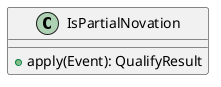 @startuml

    class IsPartialNovation [[IsPartialNovation.html]] {
        +apply(Event): QualifyResult
    }

@enduml
